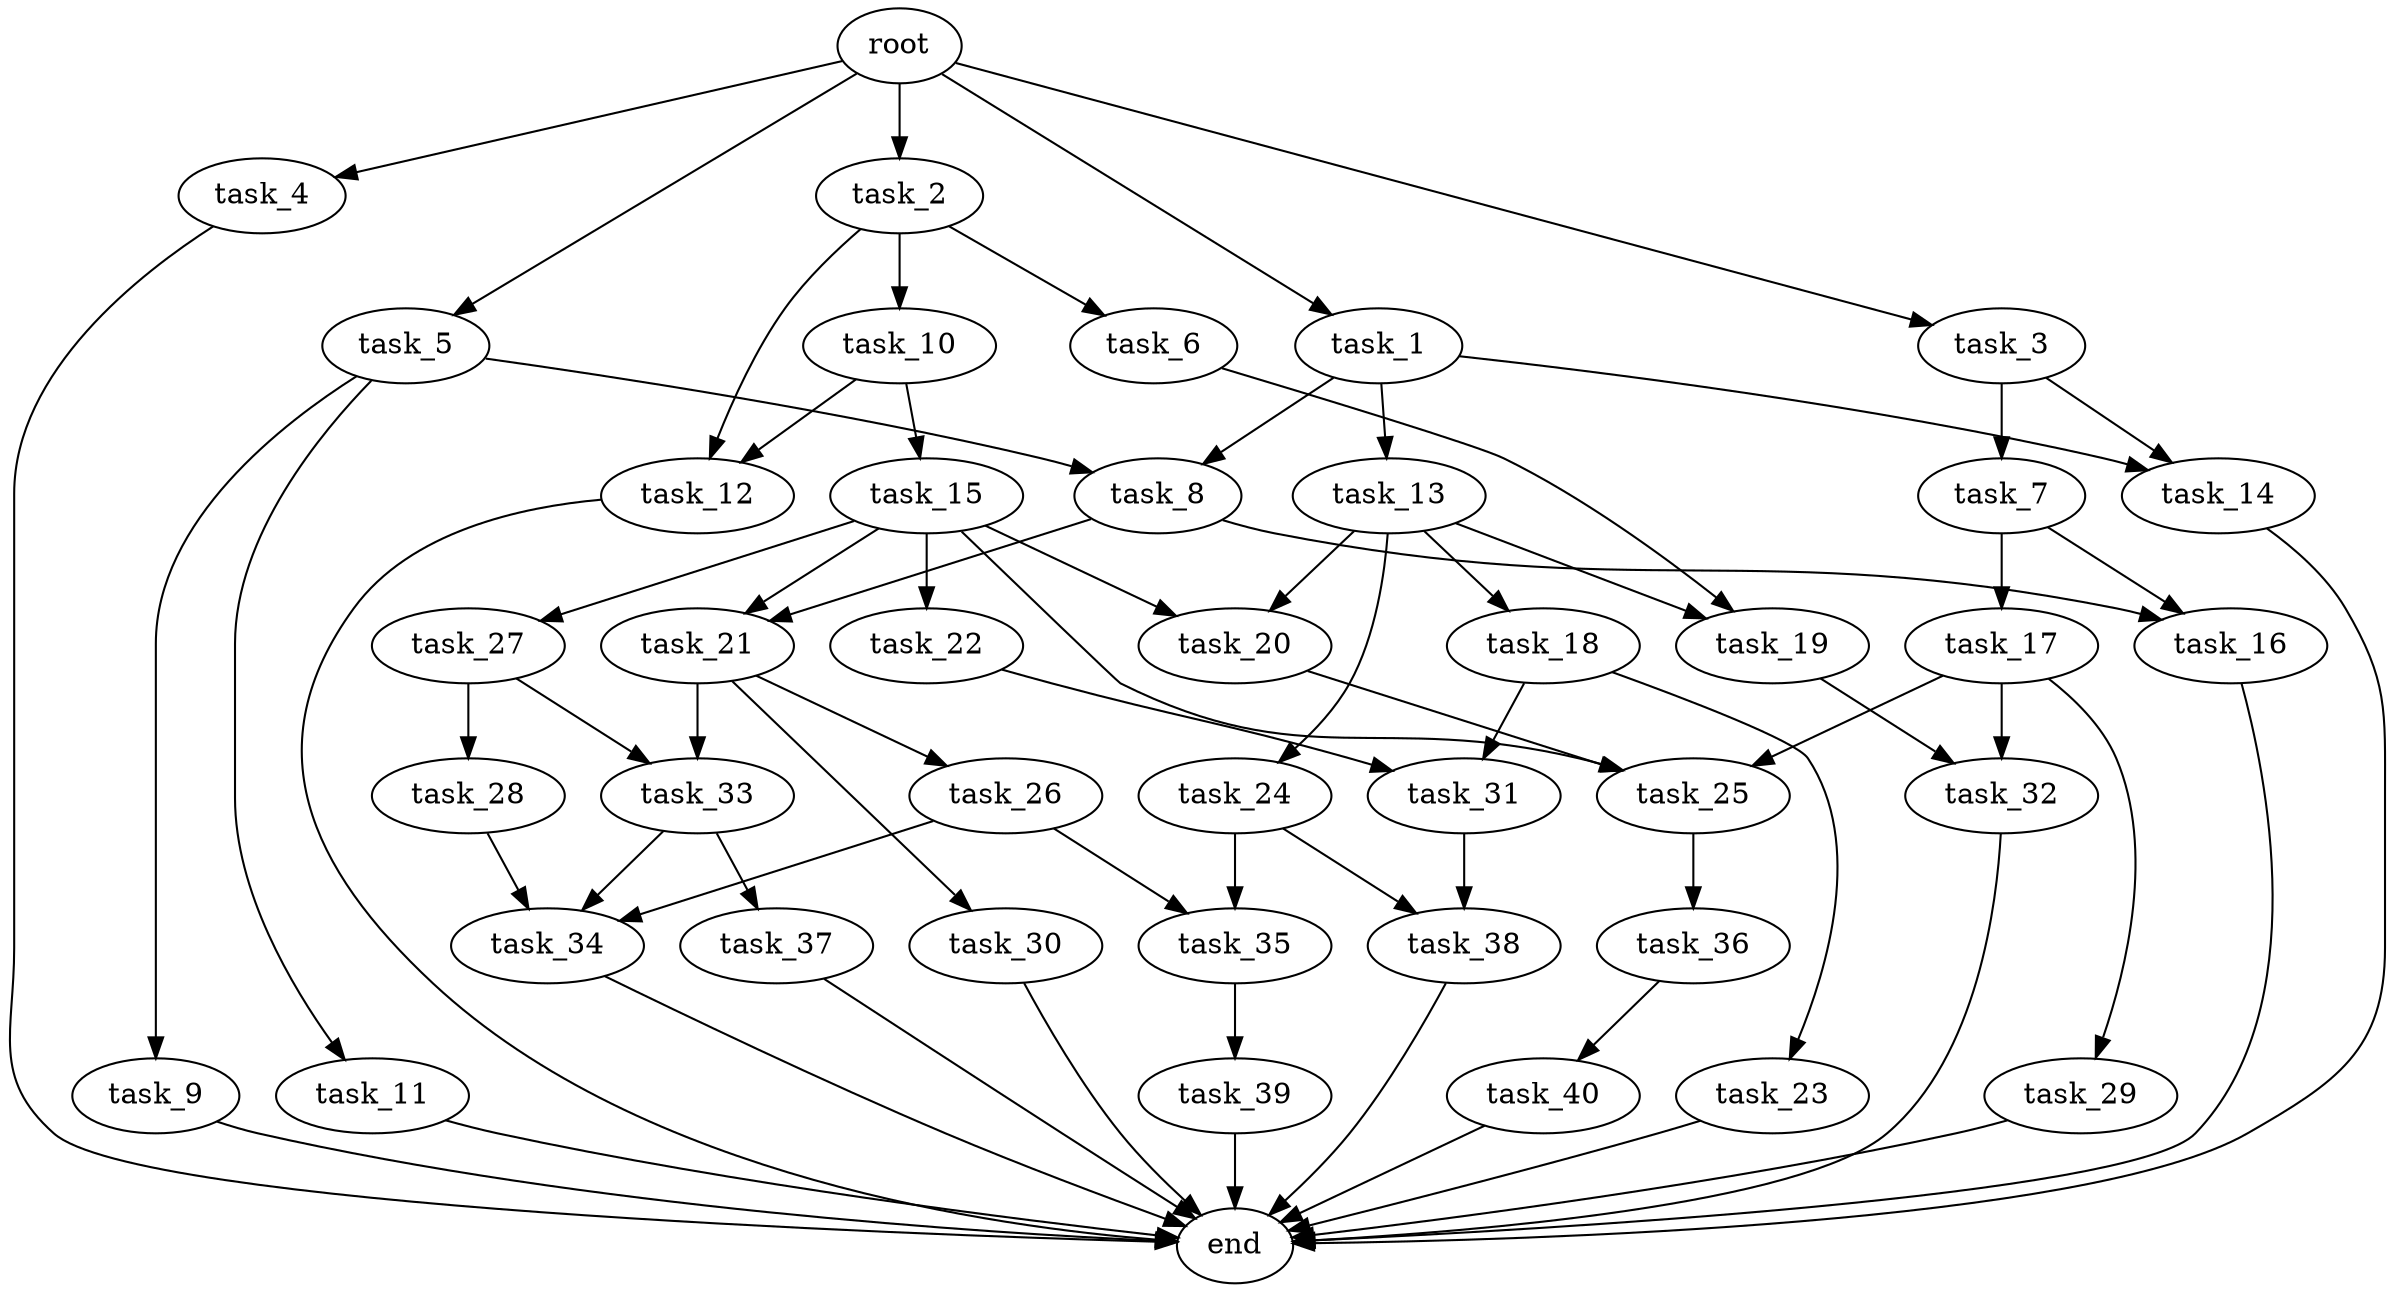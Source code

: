 digraph G {
  root [size="0.000000e+00"];
  task_1 [size="6.541544e+10"];
  task_2 [size="5.727473e+10"];
  task_3 [size="9.274537e+10"];
  task_4 [size="1.509943e+10"];
  task_5 [size="2.859089e+10"];
  task_6 [size="7.142874e+09"];
  task_7 [size="9.240681e+10"];
  task_8 [size="9.550547e+10"];
  task_9 [size="7.686281e+10"];
  task_10 [size="2.184445e+10"];
  task_11 [size="1.517196e+10"];
  task_12 [size="3.178143e+10"];
  task_13 [size="7.574751e+10"];
  task_14 [size="7.011613e+10"];
  task_15 [size="4.022830e+10"];
  task_16 [size="4.359481e+10"];
  task_17 [size="4.633260e+10"];
  task_18 [size="7.202295e+10"];
  task_19 [size="1.542539e+10"];
  task_20 [size="4.086647e+10"];
  task_21 [size="8.266855e+10"];
  task_22 [size="7.227476e+10"];
  task_23 [size="6.641139e+10"];
  task_24 [size="9.539600e+10"];
  task_25 [size="4.284113e+09"];
  task_26 [size="3.770455e+10"];
  task_27 [size="3.352910e+10"];
  task_28 [size="2.592830e+10"];
  task_29 [size="5.144206e+10"];
  task_30 [size="6.463425e+10"];
  task_31 [size="5.512697e+10"];
  task_32 [size="9.718633e+09"];
  task_33 [size="2.048422e+10"];
  task_34 [size="1.070585e+10"];
  task_35 [size="6.547358e+10"];
  task_36 [size="7.603071e+10"];
  task_37 [size="4.054345e+09"];
  task_38 [size="2.726841e+10"];
  task_39 [size="5.344792e+10"];
  task_40 [size="8.510064e+10"];
  end [size="0.000000e+00"];

  root -> task_1 [size="1.000000e-12"];
  root -> task_2 [size="1.000000e-12"];
  root -> task_3 [size="1.000000e-12"];
  root -> task_4 [size="1.000000e-12"];
  root -> task_5 [size="1.000000e-12"];
  task_1 -> task_8 [size="4.775274e+08"];
  task_1 -> task_13 [size="7.574751e+08"];
  task_1 -> task_14 [size="3.505807e+08"];
  task_2 -> task_6 [size="7.142874e+07"];
  task_2 -> task_10 [size="2.184445e+08"];
  task_2 -> task_12 [size="1.589072e+08"];
  task_3 -> task_7 [size="9.240681e+08"];
  task_3 -> task_14 [size="3.505807e+08"];
  task_4 -> end [size="1.000000e-12"];
  task_5 -> task_8 [size="4.775274e+08"];
  task_5 -> task_9 [size="7.686281e+08"];
  task_5 -> task_11 [size="1.517196e+08"];
  task_6 -> task_19 [size="7.712695e+07"];
  task_7 -> task_16 [size="2.179740e+08"];
  task_7 -> task_17 [size="4.633260e+08"];
  task_8 -> task_16 [size="2.179740e+08"];
  task_8 -> task_21 [size="4.133427e+08"];
  task_9 -> end [size="1.000000e-12"];
  task_10 -> task_12 [size="1.589072e+08"];
  task_10 -> task_15 [size="4.022830e+08"];
  task_11 -> end [size="1.000000e-12"];
  task_12 -> end [size="1.000000e-12"];
  task_13 -> task_18 [size="7.202295e+08"];
  task_13 -> task_19 [size="7.712695e+07"];
  task_13 -> task_20 [size="2.043323e+08"];
  task_13 -> task_24 [size="9.539600e+08"];
  task_14 -> end [size="1.000000e-12"];
  task_15 -> task_20 [size="2.043323e+08"];
  task_15 -> task_21 [size="4.133427e+08"];
  task_15 -> task_22 [size="7.227476e+08"];
  task_15 -> task_25 [size="1.428038e+07"];
  task_15 -> task_27 [size="3.352910e+08"];
  task_16 -> end [size="1.000000e-12"];
  task_17 -> task_25 [size="1.428038e+07"];
  task_17 -> task_29 [size="5.144206e+08"];
  task_17 -> task_32 [size="4.859317e+07"];
  task_18 -> task_23 [size="6.641139e+08"];
  task_18 -> task_31 [size="2.756349e+08"];
  task_19 -> task_32 [size="4.859317e+07"];
  task_20 -> task_25 [size="1.428038e+07"];
  task_21 -> task_26 [size="3.770455e+08"];
  task_21 -> task_30 [size="6.463425e+08"];
  task_21 -> task_33 [size="1.024211e+08"];
  task_22 -> task_31 [size="2.756349e+08"];
  task_23 -> end [size="1.000000e-12"];
  task_24 -> task_35 [size="3.273679e+08"];
  task_24 -> task_38 [size="1.363420e+08"];
  task_25 -> task_36 [size="7.603071e+08"];
  task_26 -> task_34 [size="3.568615e+07"];
  task_26 -> task_35 [size="3.273679e+08"];
  task_27 -> task_28 [size="2.592830e+08"];
  task_27 -> task_33 [size="1.024211e+08"];
  task_28 -> task_34 [size="3.568615e+07"];
  task_29 -> end [size="1.000000e-12"];
  task_30 -> end [size="1.000000e-12"];
  task_31 -> task_38 [size="1.363420e+08"];
  task_32 -> end [size="1.000000e-12"];
  task_33 -> task_34 [size="3.568615e+07"];
  task_33 -> task_37 [size="4.054345e+07"];
  task_34 -> end [size="1.000000e-12"];
  task_35 -> task_39 [size="5.344792e+08"];
  task_36 -> task_40 [size="8.510064e+08"];
  task_37 -> end [size="1.000000e-12"];
  task_38 -> end [size="1.000000e-12"];
  task_39 -> end [size="1.000000e-12"];
  task_40 -> end [size="1.000000e-12"];
}
